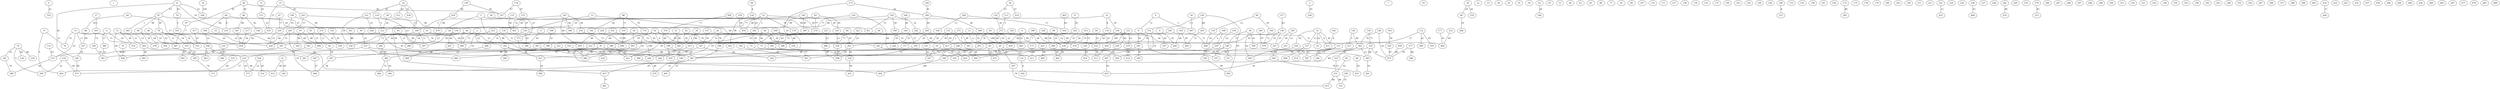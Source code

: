 graph abstract {
  0 [label="0"];
  1 [label="1"];
  2 [label="2"];
  3 [label="3"];
  4 [label="4"];
  5 [label="5"];
  6 [label="6"];
  7 [label="7"];
  8 [label="8"];
  9 [label="9"];
  10 [label="10"];
  11 [label="11"];
  12 [label="12"];
  13 [label="13"];
  14 [label="14"];
  15 [label="15"];
  16 [label="16"];
  17 [label="17"];
  18 [label="18"];
  19 [label="19"];
  20 [label="20"];
  21 [label="21"];
  22 [label="22"];
  23 [label="23"];
  24 [label="24"];
  25 [label="25"];
  26 [label="26"];
  27 [label="27"];
  28 [label="28"];
  29 [label="29"];
  30 [label="30"];
  31 [label="31"];
  32 [label="32"];
  33 [label="33"];
  34 [label="34"];
  35 [label="35"];
  36 [label="36"];
  37 [label="37"];
  38 [label="38"];
  39 [label="39"];
  40 [label="40"];
  41 [label="41"];
  42 [label="42"];
  43 [label="43"];
  44 [label="44"];
  45 [label="45"];
  46 [label="46"];
  47 [label="47"];
  48 [label="48"];
  49 [label="49"];
  50 [label="50"];
  51 [label="51"];
  52 [label="52"];
  53 [label="53"];
  54 [label="54"];
  55 [label="55"];
  56 [label="56"];
  57 [label="57"];
  58 [label="58"];
  59 [label="59"];
  60 [label="60"];
  61 [label="61"];
  62 [label="62"];
  63 [label="63"];
  64 [label="64"];
  65 [label="65"];
  66 [label="66"];
  67 [label="67"];
  68 [label="68"];
  69 [label="69"];
  70 [label="70"];
  71 [label="71"];
  72 [label="72"];
  73 [label="73"];
  74 [label="74"];
  75 [label="75"];
  76 [label="76"];
  77 [label="77"];
  78 [label="78"];
  79 [label="79"];
  80 [label="80"];
  81 [label="81"];
  82 [label="82"];
  83 [label="83"];
  84 [label="84"];
  85 [label="85"];
  86 [label="86"];
  87 [label="87"];
  88 [label="88"];
  89 [label="89"];
  90 [label="90"];
  91 [label="91"];
  92 [label="92"];
  93 [label="93"];
  94 [label="94"];
  95 [label="95"];
  96 [label="96"];
  97 [label="97"];
  98 [label="98"];
  99 [label="99"];
  100 [label="100"];
  101 [label="101"];
  102 [label="102"];
  103 [label="103"];
  104 [label="104"];
  105 [label="105"];
  106 [label="106"];
  107 [label="107"];
  108 [label="108"];
  109 [label="109"];
  110 [label="110"];
  111 [label="111"];
  112 [label="112"];
  113 [label="113"];
  114 [label="114"];
  115 [label="115"];
  116 [label="116"];
  117 [label="117"];
  118 [label="118"];
  119 [label="119"];
  120 [label="120"];
  121 [label="121"];
  122 [label="122"];
  123 [label="123"];
  124 [label="124"];
  125 [label="125"];
  126 [label="126"];
  127 [label="127"];
  128 [label="128"];
  129 [label="129"];
  130 [label="130"];
  131 [label="131"];
  132 [label="132"];
  133 [label="133"];
  134 [label="134"];
  135 [label="135"];
  136 [label="136"];
  137 [label="137"];
  138 [label="138"];
  139 [label="139"];
  140 [label="140"];
  141 [label="141"];
  142 [label="142"];
  143 [label="143"];
  144 [label="144"];
  145 [label="145"];
  146 [label="146"];
  147 [label="147"];
  148 [label="148"];
  149 [label="149"];
  150 [label="150"];
  151 [label="151"];
  152 [label="152"];
  153 [label="153"];
  154 [label="154"];
  155 [label="155"];
  156 [label="156"];
  157 [label="157"];
  158 [label="158"];
  159 [label="159"];
  160 [label="160"];
  161 [label="161"];
  162 [label="162"];
  163 [label="163"];
  164 [label="164"];
  165 [label="165"];
  166 [label="166"];
  167 [label="167"];
  168 [label="168"];
  169 [label="169"];
  170 [label="170"];
  171 [label="171"];
  172 [label="172"];
  173 [label="173"];
  174 [label="174"];
  175 [label="175"];
  176 [label="176"];
  177 [label="177"];
  178 [label="178"];
  179 [label="179"];
  180 [label="180"];
  181 [label="181"];
  182 [label="182"];
  183 [label="183"];
  184 [label="184"];
  185 [label="185"];
  186 [label="186"];
  187 [label="187"];
  188 [label="188"];
  189 [label="189"];
  190 [label="190"];
  191 [label="191"];
  192 [label="192"];
  193 [label="193"];
  194 [label="194"];
  195 [label="195"];
  196 [label="196"];
  197 [label="197"];
  198 [label="198"];
  199 [label="199"];
  200 [label="200"];
  201 [label="201"];
  202 [label="202"];
  203 [label="203"];
  204 [label="204"];
  205 [label="205"];
  206 [label="206"];
  207 [label="207"];
  208 [label="208"];
  209 [label="209"];
  210 [label="210"];
  211 [label="211"];
  212 [label="212"];
  213 [label="213"];
  214 [label="214"];
  215 [label="215"];
  216 [label="216"];
  217 [label="217"];
  218 [label="218"];
  219 [label="219"];
  220 [label="220"];
  221 [label="221"];
  222 [label="222"];
  223 [label="223"];
  224 [label="224"];
  225 [label="225"];
  226 [label="226"];
  227 [label="227"];
  228 [label="228"];
  229 [label="229"];
  230 [label="230"];
  231 [label="231"];
  232 [label="232"];
  233 [label="233"];
  234 [label="234"];
  235 [label="235"];
  236 [label="236"];
  237 [label="237"];
  238 [label="238"];
  239 [label="239"];
  240 [label="240"];
  241 [label="241"];
  242 [label="242"];
  243 [label="243"];
  244 [label="244"];
  245 [label="245"];
  246 [label="246"];
  247 [label="247"];
  248 [label="248"];
  249 [label="249"];
  250 [label="250"];
  251 [label="251"];
  252 [label="252"];
  253 [label="253"];
  254 [label="254"];
  255 [label="255"];
  256 [label="256"];
  257 [label="257"];
  258 [label="258"];
  259 [label="259"];
  260 [label="260"];
  261 [label="261"];
  262 [label="262"];
  263 [label="263"];
  264 [label="264"];
  265 [label="265"];
  266 [label="266"];
  267 [label="267"];
  268 [label="268"];
  269 [label="269"];
  270 [label="270"];
  271 [label="271"];
  272 [label="272"];
  273 [label="273"];
  274 [label="274"];
  275 [label="275"];
  276 [label="276"];
  277 [label="277"];
  278 [label="278"];
  279 [label="279"];
  280 [label="280"];
  281 [label="281"];
  282 [label="282"];
  283 [label="283"];
  284 [label="284"];
  285 [label="285"];
  286 [label="286"];
  287 [label="287"];
  288 [label="288"];
  289 [label="289"];
  290 [label="290"];
  291 [label="291"];
  292 [label="292"];
  293 [label="293"];
  294 [label="294"];
  295 [label="295"];
  296 [label="296"];
  297 [label="297"];
  298 [label="298"];
  299 [label="299"];
  300 [label="300"];
  301 [label="301"];
  302 [label="302"];
  303 [label="303"];
  304 [label="304"];
  305 [label="305"];
  306 [label="306"];
  307 [label="307"];
  308 [label="308"];
  309 [label="309"];
  310 [label="310"];
  311 [label="311"];
  312 [label="312"];
  313 [label="313"];
  314 [label="314"];
  315 [label="315"];
  316 [label="316"];
  317 [label="317"];
  318 [label="318"];
  319 [label="319"];
  320 [label="320"];
  321 [label="321"];
  322 [label="322"];
  323 [label="323"];
  324 [label="324"];
  325 [label="325"];
  326 [label="326"];
  327 [label="327"];
  328 [label="328"];
  329 [label="329"];
  330 [label="330"];
  331 [label="331"];
  332 [label="332"];
  333 [label="333"];
  334 [label="334"];
  335 [label="335"];
  336 [label="336"];
  337 [label="337"];
  338 [label="338"];
  339 [label="339"];
  340 [label="340"];
  341 [label="341"];
  342 [label="342"];
  343 [label="343"];
  344 [label="344"];
  345 [label="345"];
  346 [label="346"];
  347 [label="347"];
  348 [label="348"];
  349 [label="349"];
  350 [label="350"];
  351 [label="351"];
  352 [label="352"];
  353 [label="353"];
  354 [label="354"];
  355 [label="355"];
  356 [label="356"];
  357 [label="357"];
  358 [label="358"];
  359 [label="359"];
  360 [label="360"];
  361 [label="361"];
  362 [label="362"];
  363 [label="363"];
  364 [label="364"];
  365 [label="365"];
  366 [label="366"];
  367 [label="367"];
  368 [label="368"];
  369 [label="369"];
  370 [label="370"];
  371 [label="371"];
  372 [label="372"];
  373 [label="373"];
  374 [label="374"];
  375 [label="375"];
  376 [label="376"];
  377 [label="377"];
  378 [label="378"];
  379 [label="379"];
  380 [label="380"];
  381 [label="381"];
  382 [label="382"];
  383 [label="383"];
  384 [label="384"];
  385 [label="385"];
  386 [label="386"];
  387 [label="387"];
  388 [label="388"];
  389 [label="389"];
  390 [label="390"];
  391 [label="391"];
  392 [label="392"];
  393 [label="393"];
  394 [label="394"];
  395 [label="395"];
  396 [label="396"];
  397 [label="397"];
  398 [label="398"];
  399 [label="399"];
  400 [label="400"];
  401 [label="401"];
  402 [label="402"];
  403 [label="403"];
  404 [label="404"];
  405 [label="405"];
  406 [label="406"];
  407 [label="407"];
  408 [label="408"];
  409 [label="409"];
  410 [label="410"];
  411 [label="411"];
  412 [label="412"];
  413 [label="413"];
  414 [label="414"];
  415 [label="415"];
  416 [label="416"];
  417 [label="417"];
  418 [label="418"];
  419 [label="419"];
  420 [label="420"];
  421 [label="421"];
  422 [label="422"];
  423 [label="423"];
  424 [label="424"];
  425 [label="425"];
  426 [label="426"];
  427 [label="427"];
  428 [label="428"];
  429 [label="429"];
  430 [label="430"];
  431 [label="431"];
  432 [label="432"];
  433 [label="433"];
  434 [label="434"];
  435 [label="435"];
  436 [label="436"];
  437 [label="437"];
  438 [label="438"];
  439 [label="439"];
  440 [label="440"];
  441 [label="441"];
  442 [label="442"];
  443 [label="443"];
  444 [label="444"];
  445 [label="445"];
  446 [label="446"];
  447 [label="447"];
  448 [label="448"];
  449 [label="449"];
  450 [label="450"];
  451 [label="451"];
  452 [label="452"];
  453 [label="453"];
  454 [label="454"];
  455 [label="455"];
  456 [label="456"];
  457 [label="457"];
  458 [label="458"];
  459 [label="459"];
  460 [label="460"];
  461 [label="461"];
  462 [label="462"];
  463 [label="463"];
  464 [label="464"];
  465 [label="465"];
  466 [label="466"];
  467 [label="467"];
  468 [label="468"];
  469 [label="469"];
  470 [label="470"];
  471 [label="471"];
  472 [label="472"];
  473 [label="473"];
  474 [label="474"];
  475 [label="475"];
  476 [label="476"];
  477 [label="477"];
  478 [label="478"];
  479 [label="479"];
  480 [label="480"];
  481 [label="481"];
  482 [label="482"];
  483 [label="483"];
  484 [label="484"];
  485 [label="485"];
  486 [label="486"];
  487 [label="487"];
  488 [label="488"];
  489 [label="489"];
  490 [label="490"];
  491 [label="491"];
  492 [label="492"];
  493 [label="493"];
  494 [label="494"];
  495 [label="495"];
  496 [label="496"];
  497 [label="497"];
  498 [label="498"];
  499 [label="499"];
  0 -- 102 [label="22"];
  2 -- 480 [label="73"];
  2 -- 183 [label="52"];
  3 -- 104 [label="55"];
  4 -- 8 [label="72"];
  4 -- 487 [label="3"];
  5 -- 426 [label="26"];
  5 -- 435 [label="96"];
  5 -- 129 [label="97"];
  6 -- 225 [label="66"];
  6 -- 463 [label="32"];
  8 -- 241 [label="78"];
  9 -- 440 [label="45"];
  10 -- 471 [label="4"];
  10 -- 320 [label="92"];
  10 -- 151 [label="36"];
  10 -- 357 [label="13"];
  10 -- 55 [label="52"];
  11 -- 360 [label="17"];
  11 -- 318 [label="24"];
  12 -- 147 [label="11"];
  12 -- 233 [label="43"];
  12 -- 76 [label="74"];
  12 -- 334 [label="29"];
  12 -- 396 [label="15"];
  13 -- 208 [label="64"];
  13 -- 129 [label="7"];
  14 -- 312 [label="45"];
  14 -- 457 [label="59"];
  14 -- 438 [label="53"];
  14 -- 122 [label="45"];
  15 -- 376 [label="22"];
  15 -- 50 [label="4"];
  16 -- 194 [label="100"];
  17 -- 348 [label="63"];
  18 -- 485 [label="45"];
  18 -- 247 [label="73"];
  20 -- 90 [label="18"];
  20 -- 370 [label="28"];
  21 -- 442 [label="94"];
  24 -- 307 [label="39"];
  24 -- 472 [label="60"];
  24 -- 135 [label="12"];
  25 -- 433 [label="27"];
  25 -- 243 [label="45"];
  26 -- 421 [label="59"];
  26 -- 294 [label="70"];
  26 -- 463 [label="100"];
  27 -- 203 [label="1"];
  30 -- 253 [label="60"];
  30 -- 427 [label="26"];
  30 -- 240 [label="100"];
  31 -- 244 [label="29"];
  31 -- 412 [label="94"];
  32 -- 119 [label="8"];
  32 -- 228 [label="68"];
  32 -- 192 [label="30"];
  33 -- 347 [label="94"];
  34 -- 215 [label="66"];
  36 -- 300 [label="61"];
  36 -- 493 [label="42"];
  36 -- 186 [label="71"];
  37 -- 404 [label="5"];
  37 -- 76 [label="21"];
  38 -- 212 [label="20"];
  38 -- 199 [label="57"];
  40 -- 480 [label="95"];
  40 -- 363 [label="72"];
  40 -- 266 [label="34"];
  41 -- 220 [label="77"];
  42 -- 187 [label="16"];
  43 -- 106 [label="29"];
  44 -- 363 [label="77"];
  44 -- 253 [label="63"];
  46 -- 142 [label="36"];
  46 -- 254 [label="94"];
  46 -- 364 [label="61"];
  47 -- 191 [label="22"];
  47 -- 291 [label="32"];
  47 -- 388 [label="40"];
  48 -- 256 [label="52"];
  48 -- 353 [label="13"];
  49 -- 337 [label="39"];
  49 -- 97 [label="95"];
  49 -- 96 [label="94"];
  50 -- 198 [label="43"];
  50 -- 472 [label="24"];
  51 -- 194 [label="33"];
  51 -- 219 [label="16"];
  51 -- 67 [label="53"];
  51 -- 345 [label="24"];
  51 -- 79 [label="93"];
  52 -- 170 [label="78"];
  52 -- 276 [label="83"];
  52 -- 139 [label="49"];
  52 -- 454 [label="88"];
  52 -- 292 [label="3"];
  54 -- 414 [label="57"];
  54 -- 116 [label="25"];
  56 -- 487 [label="1"];
  57 -- 242 [label="30"];
  58 -- 276 [label="90"];
  59 -- 232 [label="31"];
  61 -- 253 [label="21"];
  62 -- 388 [label="43"];
  62 -- 108 [label="9"];
  62 -- 71 [label="35"];
  62 -- 306 [label="70"];
  62 -- 280 [label="65"];
  64 -- 216 [label="17"];
  64 -- 88 [label="59"];
  66 -- 166 [label="29"];
  66 -- 118 [label="12"];
  67 -- 265 [label="1"];
  67 -- 89 [label="96"];
  67 -- 78 [label="39"];
  67 -- 228 [label="47"];
  69 -- 232 [label="94"];
  69 -- 407 [label="51"];
  70 -- 408 [label="47"];
  71 -- 411 [label="70"];
  72 -- 295 [label="31"];
  72 -- 408 [label="40"];
  72 -- 318 [label="44"];
  72 -- 206 [label="18"];
  73 -- 372 [label="10"];
  74 -- 218 [label="66"];
  74 -- 390 [label="5"];
  74 -- 181 [label="16"];
  74 -- 124 [label="82"];
  75 -- 391 [label="77"];
  78 -- 125 [label="14"];
  78 -- 353 [label="74"];
  78 -- 450 [label="76"];
  79 -- 105 [label="5"];
  80 -- 189 [label="66"];
  80 -- 219 [label="8"];
  80 -- 139 [label="18"];
  81 -- 358 [label="93"];
  81 -- 499 [label="57"];
  82 -- 331 [label="92"];
  83 -- 266 [label="15"];
  84 -- 436 [label="28"];
  85 -- 142 [label="1"];
  85 -- 204 [label="35"];
  86 -- 176 [label="78"];
  86 -- 302 [label="82"];
  86 -- 319 [label="71"];
  87 -- 420 [label="80"];
  87 -- 92 [label="98"];
  88 -- 147 [label="69"];
  89 -- 278 [label="59"];
  89 -- 497 [label="94"];
  90 -- 286 [label="35"];
  92 -- 291 [label="30"];
  93 -- 292 [label="89"];
  93 -- 154 [label="85"];
  93 -- 276 [label="77"];
  94 -- 120 [label="4"];
  95 -- 227 [label="22"];
  96 -- 148 [label="54"];
  96 -- 341 [label="90"];
  97 -- 497 [label="7"];
  98 -- 455 [label="34"];
  100 -- 274 [label="48"];
  100 -- 220 [label="93"];
  101 -- 276 [label="77"];
  101 -- 392 [label="69"];
  103 -- 235 [label="19"];
  108 -- 196 [label="28"];
  108 -- 435 [label="4"];
  109 -- 184 [label="91"];
  112 -- 233 [label="63"];
  113 -- 275 [label="3"];
  114 -- 212 [label="5"];
  114 -- 207 [label="23"];
  115 -- 306 [label="20"];
  115 -- 281 [label="85"];
  115 -- 429 [label="5"];
  116 -- 275 [label="34"];
  117 -- 136 [label="83"];
  118 -- 496 [label="16"];
  120 -- 453 [label="39"];
  120 -- 292 [label="24"];
  121 -- 247 [label="45"];
  122 -- 358 [label="59"];
  122 -- 428 [label="14"];
  123 -- 310 [label="7"];
  123 -- 379 [label="43"];
  123 -- 376 [label="83"];
  125 -- 305 [label="55"];
  125 -- 495 [label="65"];
  126 -- 257 [label="5"];
  126 -- 362 [label="99"];
  129 -- 348 [label="62"];
  129 -- 464 [label="51"];
  129 -- 207 [label="85"];
  129 -- 358 [label="23"];
  131 -- 199 [label="3"];
  131 -- 373 [label="33"];
  131 -- 361 [label="46"];
  132 -- 193 [label="83"];
  132 -- 151 [label="27"];
  132 -- 384 [label="41"];
  134 -- 268 [label="31"];
  134 -- 407 [label="37"];
  135 -- 492 [label="4"];
  136 -- 427 [label="25"];
  136 -- 232 [label="61"];
  136 -- 300 [label="91"];
  138 -- 335 [label="77"];
  139 -- 347 [label="73"];
  139 -- 441 [label="64"];
  142 -- 198 [label="73"];
  142 -- 443 [label="14"];
  145 -- 336 [label="26"];
  147 -- 345 [label="29"];
  149 -- 315 [label="8"];
  150 -- 152 [label="5"];
  150 -- 205 [label="80"];
  150 -- 409 [label="93"];
  151 -- 392 [label="26"];
  151 -- 246 [label="22"];
  151 -- 411 [label="3"];
  152 -- 197 [label="90"];
  152 -- 485 [label="14"];
  152 -- 204 [label="61"];
  152 -- 208 [label="26"];
  154 -- 334 [label="13"];
  156 -- 463 [label="68"];
  157 -- 187 [label="50"];
  158 -- 418 [label="68"];
  158 -- 337 [label="36"];
  160 -- 249 [label="60"];
  162 -- 395 [label="45"];
  162 -- 212 [label="18"];
  162 -- 451 [label="26"];
  163 -- 445 [label="38"];
  163 -- 440 [label="64"];
  164 -- 273 [label="22"];
  164 -- 314 [label="85"];
  165 -- 219 [label="77"];
  165 -- 399 [label="56"];
  165 -- 282 [label="14"];
  165 -- 451 [label="51"];
  166 -- 476 [label="73"];
  167 -- 450 [label="86"];
  167 -- 366 [label="49"];
  167 -- 234 [label="58"];
  167 -- 361 [label="14"];
  168 -- 496 [label="4"];
  168 -- 259 [label="7"];
  170 -- 202 [label="83"];
  171 -- 411 [label="68"];
  172 -- 385 [label="88"];
  173 -- 184 [label="20"];
  173 -- 387 [label="55"];
  174 -- 272 [label="97"];
  174 -- 337 [label="47"];
  177 -- 464 [label="91"];
  181 -- 380 [label="78"];
  183 -- 240 [label="91"];
  183 -- 260 [label="44"];
  183 -- 413 [label="48"];
  184 -- 200 [label="49"];
  184 -- 369 [label="46"];
  185 -- 391 [label="28"];
  186 -- 255 [label="10"];
  186 -- 327 [label="1"];
  186 -- 191 [label="9"];
  187 -- 354 [label="44"];
  187 -- 240 [label="45"];
  188 -- 436 [label="66"];
  189 -- 206 [label="12"];
  189 -- 426 [label="25"];
  190 -- 430 [label="27"];
  190 -- 344 [label="13"];
  192 -- 296 [label="55"];
  192 -- 230 [label="62"];
  192 -- 255 [label="3"];
  192 -- 480 [label="7"];
  196 -- 491 [label="67"];
  198 -- 494 [label="100"];
  199 -- 290 [label="44"];
  199 -- 207 [label="11"];
  200 -- 202 [label="25"];
  200 -- 296 [label="30"];
  201 -- 358 [label="88"];
  202 -- 239 [label="91"];
  202 -- 391 [label="29"];
  203 -- 359 [label="72"];
  204 -- 311 [label="1"];
  205 -- 445 [label="51"];
  206 -- 235 [label="59"];
  206 -- 383 [label="41"];
  209 -- 294 [label="25"];
  209 -- 417 [label="31"];
  209 -- 254 [label="99"];
  210 -- 390 [label="32"];
  210 -- 473 [label="82"];
  212 -- 216 [label="46"];
  212 -- 388 [label="81"];
  214 -- 310 [label="15"];
  214 -- 436 [label="47"];
  215 -- 421 [label="33"];
  216 -- 346 [label="87"];
  217 -- 458 [label="34"];
  220 -- 426 [label="52"];
  221 -- 452 [label="13"];
  222 -- 371 [label="60"];
  223 -- 381 [label="14"];
  223 -- 280 [label="11"];
  225 -- 482 [label="39"];
  227 -- 466 [label="69"];
  227 -- 233 [label="68"];
  227 -- 364 [label="50"];
  229 -- 251 [label="12"];
  229 -- 427 [label="20"];
  230 -- 267 [label="57"];
  231 -- 406 [label="23"];
  231 -- 453 [label="73"];
  232 -- 311 [label="78"];
  233 -- 380 [label="42"];
  234 -- 490 [label="73"];
  235 -- 412 [label="60"];
  235 -- 404 [label="57"];
  235 -- 273 [label="16"];
  236 -- 469 [label="53"];
  238 -- 362 [label="78"];
  238 -- 475 [label="29"];
  239 -- 283 [label="59"];
  241 -- 340 [label="67"];
  241 -- 443 [label="78"];
  242 -- 436 [label="24"];
  243 -- 263 [label="37"];
  243 -- 361 [label="96"];
  245 -- 471 [label="6"];
  249 -- 424 [label="16"];
  249 -- 350 [label="57"];
  250 -- 259 [label="22"];
  252 -- 464 [label="49"];
  253 -- 466 [label="79"];
  253 -- 408 [label="33"];
  257 -- 325 [label="85"];
  258 -- 261 [label="60"];
  258 -- 376 [label="52"];
  259 -- 338 [label="15"];
  261 -- 498 [label="65"];
  262 -- 474 [label="99"];
  263 -- 426 [label="51"];
  263 -- 425 [label="90"];
  263 -- 499 [label="49"];
  264 -- 476 [label="87"];
  265 -- 295 [label="13"];
  267 -- 425 [label="93"];
  268 -- 489 [label="86"];
  271 -- 350 [label="38"];
  271 -- 440 [label="90"];
  271 -- 281 [label="28"];
  274 -- 336 [label="12"];
  275 -- 417 [label="78"];
  276 -- 396 [label="91"];
  277 -- 288 [label="98"];
  277 -- 475 [label="78"];
  279 -- 323 [label="93"];
  280 -- 324 [label="81"];
  280 -- 421 [label="97"];
  282 -- 417 [label="69"];
  285 -- 351 [label="14"];
  290 -- 382 [label="95"];
  291 -- 468 [label="38"];
  292 -- 306 [label="46"];
  292 -- 442 [label="2"];
  293 -- 376 [label="100"];
  293 -- 496 [label="71"];
  294 -- 387 [label="77"];
  295 -- 381 [label="40"];
  295 -- 481 [label="38"];
  296 -- 462 [label="26"];
  301 -- 387 [label="66"];
  303 -- 329 [label="76"];
  305 -- 371 [label="79"];
  307 -- 415 [label="76"];
  308 -- 396 [label="21"];
  309 -- 374 [label="77"];
  310 -- 434 [label="65"];
  317 -- 353 [label="97"];
  317 -- 458 [label="20"];
  319 -- 490 [label="69"];
  320 -- 402 [label="99"];
  322 -- 334 [label="20"];
  325 -- 331 [label="33"];
  329 -- 475 [label="97"];
  331 -- 415 [label="66"];
  331 -- 351 [label="86"];
  333 -- 421 [label="48"];
  333 -- 382 [label="96"];
  334 -- 498 [label="97"];
  335 -- 393 [label="80"];
  335 -- 475 [label="31"];
  335 -- 387 [label="56"];
  338 -- 409 [label="99"];
  341 -- 458 [label="46"];
  344 -- 377 [label="39"];
  345 -- 473 [label="66"];
  347 -- 468 [label="19"];
  347 -- 365 [label="80"];
  348 -- 388 [label="33"];
  350 -- 354 [label="73"];
  355 -- 387 [label="81"];
  357 -- 400 [label="61"];
  357 -- 397 [label="53"];
  357 -- 419 [label="14"];
  357 -- 493 [label="76"];
  359 -- 365 [label="79"];
  360 -- 365 [label="32"];
  362 -- 473 [label="80"];
  362 -- 393 [label="12"];
  362 -- 397 [label="3"];
  363 -- 393 [label="44"];
  369 -- 429 [label="25"];
  372 -- 433 [label="53"];
  373 -- 494 [label="61"];
  374 -- 442 [label="68"];
  377 -- 435 [label="84"];
  378 -- 454 [label="56"];
  379 -- 410 [label="41"];
  382 -- 394 [label="82"];
  382 -- 484 [label="72"];
  386 -- 470 [label="46"];
  387 -- 457 [label="45"];
  387 -- 470 [label="12"];
  393 -- 401 [label="25"];
  402 -- 425 [label="91"];
  402 -- 455 [label="78"];
  403 -- 430 [label="65"];
  406 -- 498 [label="18"];
  407 -- 413 [label="84"];
  413 -- 488 [label="24"];
  416 -- 444 [label="17"];
  417 -- 485 [label="46"];
  418 -- 479 [label="88"];
  428 -- 480 [label="94"];
  431 -- 450 [label="86"];
  431 -- 442 [label="65"];
  433 -- 458 [label="82"];
  436 -- 462 [label="24"];
  447 -- 468 [label="27"];
  457 -- 461 [label="77"];
  459 -- 475 [label="80"];
}
